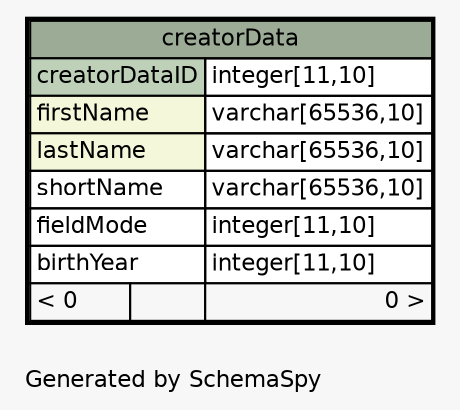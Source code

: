 // dot 2.34.0 on Linux 3.11.6-1-ARCH
// SchemaSpy rev 590
digraph "oneDegreeRelationshipsDiagram" {
  graph [
    rankdir="RL"
    bgcolor="#f7f7f7"
    label="\nGenerated by SchemaSpy"
    labeljust="l"
    nodesep="0.18"
    ranksep="0.46"
    fontname="Helvetica"
    fontsize="11"
  ];
  node [
    fontname="Helvetica"
    fontsize="11"
    shape="plaintext"
  ];
  edge [
    arrowsize="0.8"
  ];
  "creatorData" [
    label=<
    <TABLE BORDER="2" CELLBORDER="1" CELLSPACING="0" BGCOLOR="#ffffff">
      <TR><TD COLSPAN="3" BGCOLOR="#9bab96" ALIGN="CENTER">creatorData</TD></TR>
      <TR><TD PORT="creatorDataID" COLSPAN="2" BGCOLOR="#bed1b8" ALIGN="LEFT">creatorDataID</TD><TD PORT="creatorDataID.type" ALIGN="LEFT">integer[11,10]</TD></TR>
      <TR><TD PORT="firstName" COLSPAN="2" BGCOLOR="#f4f7da" ALIGN="LEFT">firstName</TD><TD PORT="firstName.type" ALIGN="LEFT">varchar[65536,10]</TD></TR>
      <TR><TD PORT="lastName" COLSPAN="2" BGCOLOR="#f4f7da" ALIGN="LEFT">lastName</TD><TD PORT="lastName.type" ALIGN="LEFT">varchar[65536,10]</TD></TR>
      <TR><TD PORT="shortName" COLSPAN="2" ALIGN="LEFT">shortName</TD><TD PORT="shortName.type" ALIGN="LEFT">varchar[65536,10]</TD></TR>
      <TR><TD PORT="fieldMode" COLSPAN="2" ALIGN="LEFT">fieldMode</TD><TD PORT="fieldMode.type" ALIGN="LEFT">integer[11,10]</TD></TR>
      <TR><TD PORT="birthYear" COLSPAN="2" ALIGN="LEFT">birthYear</TD><TD PORT="birthYear.type" ALIGN="LEFT">integer[11,10]</TD></TR>
      <TR><TD ALIGN="LEFT" BGCOLOR="#f7f7f7">&lt; 0</TD><TD ALIGN="RIGHT" BGCOLOR="#f7f7f7">  </TD><TD ALIGN="RIGHT" BGCOLOR="#f7f7f7">0 &gt;</TD></TR>
    </TABLE>>
    URL="creatorData.html"
    tooltip="creatorData"
  ];
}
